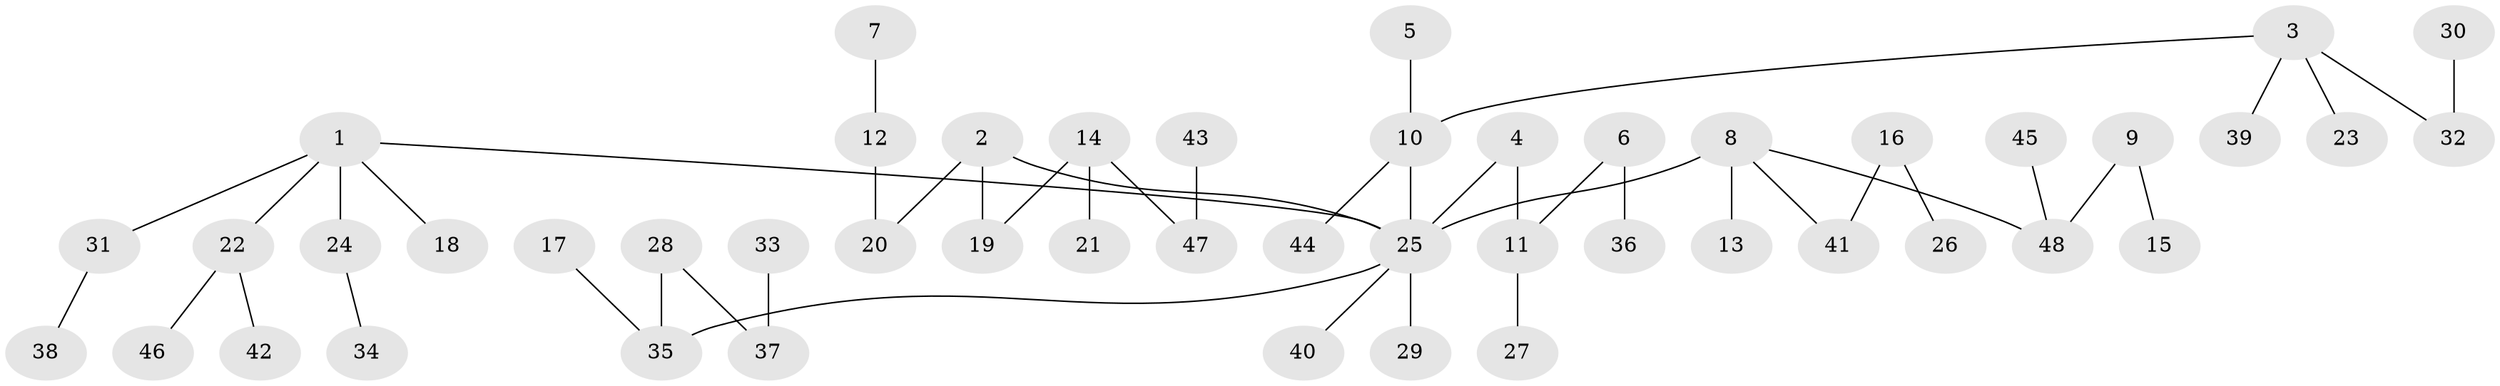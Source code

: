 // original degree distribution, {10: 0.010526315789473684, 4: 0.07368421052631578, 3: 0.17894736842105263, 5: 0.021052631578947368, 1: 0.49473684210526314, 2: 0.22105263157894736}
// Generated by graph-tools (version 1.1) at 2025/02/03/09/25 03:02:21]
// undirected, 48 vertices, 47 edges
graph export_dot {
graph [start="1"]
  node [color=gray90,style=filled];
  1;
  2;
  3;
  4;
  5;
  6;
  7;
  8;
  9;
  10;
  11;
  12;
  13;
  14;
  15;
  16;
  17;
  18;
  19;
  20;
  21;
  22;
  23;
  24;
  25;
  26;
  27;
  28;
  29;
  30;
  31;
  32;
  33;
  34;
  35;
  36;
  37;
  38;
  39;
  40;
  41;
  42;
  43;
  44;
  45;
  46;
  47;
  48;
  1 -- 18 [weight=1.0];
  1 -- 22 [weight=1.0];
  1 -- 24 [weight=1.0];
  1 -- 25 [weight=1.0];
  1 -- 31 [weight=1.0];
  2 -- 19 [weight=1.0];
  2 -- 20 [weight=1.0];
  2 -- 25 [weight=1.0];
  3 -- 10 [weight=1.0];
  3 -- 23 [weight=1.0];
  3 -- 32 [weight=1.0];
  3 -- 39 [weight=1.0];
  4 -- 11 [weight=1.0];
  4 -- 25 [weight=1.0];
  5 -- 10 [weight=1.0];
  6 -- 11 [weight=1.0];
  6 -- 36 [weight=1.0];
  7 -- 12 [weight=1.0];
  8 -- 13 [weight=1.0];
  8 -- 25 [weight=1.0];
  8 -- 41 [weight=1.0];
  8 -- 48 [weight=1.0];
  9 -- 15 [weight=1.0];
  9 -- 48 [weight=1.0];
  10 -- 25 [weight=1.0];
  10 -- 44 [weight=1.0];
  11 -- 27 [weight=1.0];
  12 -- 20 [weight=1.0];
  14 -- 19 [weight=1.0];
  14 -- 21 [weight=1.0];
  14 -- 47 [weight=1.0];
  16 -- 26 [weight=1.0];
  16 -- 41 [weight=1.0];
  17 -- 35 [weight=1.0];
  22 -- 42 [weight=1.0];
  22 -- 46 [weight=1.0];
  24 -- 34 [weight=1.0];
  25 -- 29 [weight=1.0];
  25 -- 35 [weight=1.0];
  25 -- 40 [weight=1.0];
  28 -- 35 [weight=1.0];
  28 -- 37 [weight=1.0];
  30 -- 32 [weight=1.0];
  31 -- 38 [weight=1.0];
  33 -- 37 [weight=1.0];
  43 -- 47 [weight=1.0];
  45 -- 48 [weight=1.0];
}
